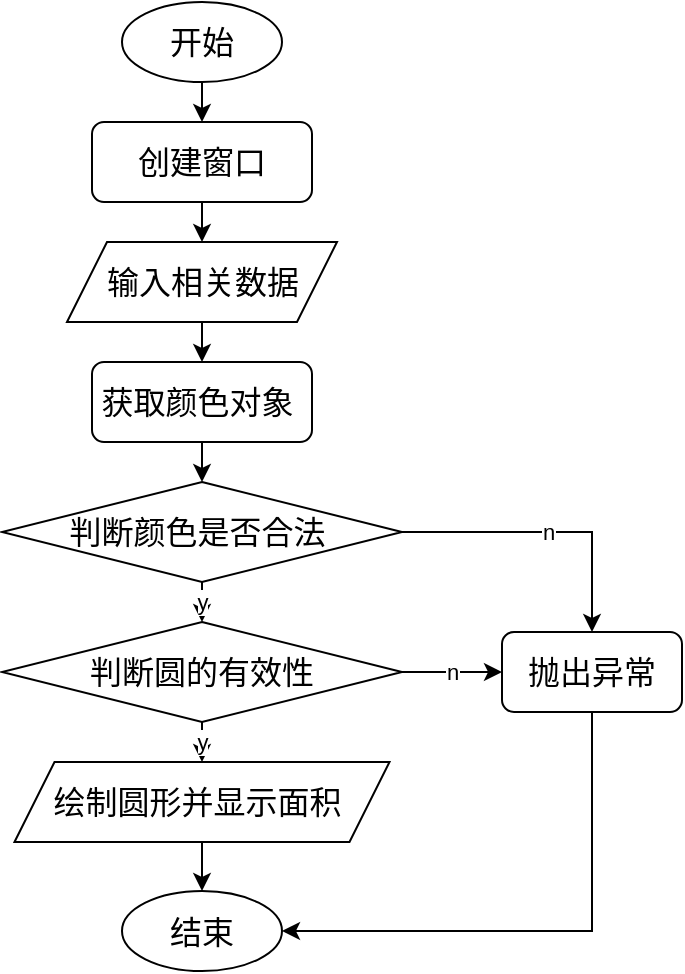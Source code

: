 <mxfile version="25.0.3">
  <diagram name="第 1 页" id="IxdICU4NHLxpQo1UPoSn">
    <mxGraphModel dx="1434" dy="827" grid="0" gridSize="10" guides="1" tooltips="1" connect="1" arrows="1" fold="1" page="1" pageScale="1" pageWidth="827" pageHeight="1169" math="0" shadow="0">
      <root>
        <mxCell id="0" />
        <mxCell id="1" parent="0" />
        <mxCell id="JUDDiuMZoLjBzeaJ1tXE-9" style="edgeStyle=orthogonalEdgeStyle;rounded=0;orthogonalLoop=1;jettySize=auto;html=1;exitX=0.5;exitY=1;exitDx=0;exitDy=0;entryX=0.5;entryY=0;entryDx=0;entryDy=0;" edge="1" parent="1" source="JUDDiuMZoLjBzeaJ1tXE-1" target="JUDDiuMZoLjBzeaJ1tXE-2">
          <mxGeometry relative="1" as="geometry" />
        </mxCell>
        <mxCell id="JUDDiuMZoLjBzeaJ1tXE-1" value="&lt;font style=&quot;font-size: 16px;&quot;&gt;开始&lt;/font&gt;" style="ellipse;whiteSpace=wrap;html=1;" vertex="1" parent="1">
          <mxGeometry x="330" y="140" width="80" height="40" as="geometry" />
        </mxCell>
        <mxCell id="JUDDiuMZoLjBzeaJ1tXE-23" style="edgeStyle=orthogonalEdgeStyle;rounded=0;orthogonalLoop=1;jettySize=auto;html=1;exitX=0.5;exitY=1;exitDx=0;exitDy=0;entryX=0.5;entryY=0;entryDx=0;entryDy=0;" edge="1" parent="1" source="JUDDiuMZoLjBzeaJ1tXE-2" target="JUDDiuMZoLjBzeaJ1tXE-16">
          <mxGeometry relative="1" as="geometry" />
        </mxCell>
        <mxCell id="JUDDiuMZoLjBzeaJ1tXE-2" value="&lt;span style=&quot;text-align: start; font-size: medium;&quot;&gt;创建窗口&lt;/span&gt;" style="rounded=1;whiteSpace=wrap;html=1;" vertex="1" parent="1">
          <mxGeometry x="315" y="200" width="110" height="40" as="geometry" />
        </mxCell>
        <mxCell id="JUDDiuMZoLjBzeaJ1tXE-8" value="&lt;font size=&quot;3&quot;&gt;结束&lt;/font&gt;" style="ellipse;whiteSpace=wrap;html=1;" vertex="1" parent="1">
          <mxGeometry x="330" y="584.5" width="80" height="40" as="geometry" />
        </mxCell>
        <mxCell id="JUDDiuMZoLjBzeaJ1tXE-24" style="edgeStyle=orthogonalEdgeStyle;rounded=0;orthogonalLoop=1;jettySize=auto;html=1;exitX=0.5;exitY=1;exitDx=0;exitDy=0;entryX=0.5;entryY=0;entryDx=0;entryDy=0;" edge="1" parent="1" source="JUDDiuMZoLjBzeaJ1tXE-16" target="JUDDiuMZoLjBzeaJ1tXE-17">
          <mxGeometry relative="1" as="geometry" />
        </mxCell>
        <mxCell id="JUDDiuMZoLjBzeaJ1tXE-16" value="&lt;font style=&quot;font-size: 16px;&quot;&gt;输入相关数据&lt;/font&gt;" style="shape=parallelogram;perimeter=parallelogramPerimeter;whiteSpace=wrap;html=1;fixedSize=1;" vertex="1" parent="1">
          <mxGeometry x="302.5" y="260" width="135" height="40" as="geometry" />
        </mxCell>
        <mxCell id="JUDDiuMZoLjBzeaJ1tXE-25" style="edgeStyle=orthogonalEdgeStyle;rounded=0;orthogonalLoop=1;jettySize=auto;html=1;exitX=0.5;exitY=1;exitDx=0;exitDy=0;entryX=0.5;entryY=0;entryDx=0;entryDy=0;" edge="1" parent="1" source="JUDDiuMZoLjBzeaJ1tXE-17" target="JUDDiuMZoLjBzeaJ1tXE-19">
          <mxGeometry relative="1" as="geometry" />
        </mxCell>
        <mxCell id="JUDDiuMZoLjBzeaJ1tXE-17" value="&lt;span style=&quot;text-align: start; font-size: medium;&quot;&gt;获取颜色对象&amp;nbsp;&lt;/span&gt;" style="rounded=1;whiteSpace=wrap;html=1;" vertex="1" parent="1">
          <mxGeometry x="315" y="320" width="110" height="40" as="geometry" />
        </mxCell>
        <mxCell id="JUDDiuMZoLjBzeaJ1tXE-26" value="y" style="edgeStyle=orthogonalEdgeStyle;rounded=0;orthogonalLoop=1;jettySize=auto;html=1;exitX=0.5;exitY=1;exitDx=0;exitDy=0;entryX=0.5;entryY=0;entryDx=0;entryDy=0;" edge="1" parent="1" source="JUDDiuMZoLjBzeaJ1tXE-19" target="JUDDiuMZoLjBzeaJ1tXE-20">
          <mxGeometry relative="1" as="geometry" />
        </mxCell>
        <mxCell id="JUDDiuMZoLjBzeaJ1tXE-32" value="n" style="edgeStyle=orthogonalEdgeStyle;rounded=0;orthogonalLoop=1;jettySize=auto;html=1;exitX=1;exitY=0.5;exitDx=0;exitDy=0;entryX=0.5;entryY=0;entryDx=0;entryDy=0;" edge="1" parent="1" source="JUDDiuMZoLjBzeaJ1tXE-19" target="JUDDiuMZoLjBzeaJ1tXE-29">
          <mxGeometry relative="1" as="geometry" />
        </mxCell>
        <mxCell id="JUDDiuMZoLjBzeaJ1tXE-19" value="&lt;span style=&quot;text-align: start; font-size: medium;&quot;&gt;判断颜色是否合法&amp;nbsp;&lt;/span&gt;" style="rhombus;whiteSpace=wrap;html=1;" vertex="1" parent="1">
          <mxGeometry x="270" y="380" width="200" height="50" as="geometry" />
        </mxCell>
        <mxCell id="JUDDiuMZoLjBzeaJ1tXE-27" value="y" style="edgeStyle=orthogonalEdgeStyle;rounded=0;orthogonalLoop=1;jettySize=auto;html=1;exitX=0.5;exitY=1;exitDx=0;exitDy=0;entryX=0.5;entryY=0;entryDx=0;entryDy=0;" edge="1" parent="1" source="JUDDiuMZoLjBzeaJ1tXE-20" target="JUDDiuMZoLjBzeaJ1tXE-21">
          <mxGeometry relative="1" as="geometry" />
        </mxCell>
        <mxCell id="JUDDiuMZoLjBzeaJ1tXE-33" value="n" style="edgeStyle=orthogonalEdgeStyle;rounded=0;orthogonalLoop=1;jettySize=auto;html=1;exitX=1;exitY=0.5;exitDx=0;exitDy=0;entryX=0;entryY=0.5;entryDx=0;entryDy=0;" edge="1" parent="1" source="JUDDiuMZoLjBzeaJ1tXE-20" target="JUDDiuMZoLjBzeaJ1tXE-29">
          <mxGeometry relative="1" as="geometry" />
        </mxCell>
        <mxCell id="JUDDiuMZoLjBzeaJ1tXE-20" value="&lt;span style=&quot;text-align: start; font-size: medium;&quot;&gt;判断圆的有效性&lt;/span&gt;" style="rhombus;whiteSpace=wrap;html=1;" vertex="1" parent="1">
          <mxGeometry x="270" y="450" width="200" height="50" as="geometry" />
        </mxCell>
        <mxCell id="JUDDiuMZoLjBzeaJ1tXE-28" style="edgeStyle=orthogonalEdgeStyle;rounded=0;orthogonalLoop=1;jettySize=auto;html=1;exitX=0.5;exitY=1;exitDx=0;exitDy=0;entryX=0.5;entryY=0;entryDx=0;entryDy=0;" edge="1" parent="1" source="JUDDiuMZoLjBzeaJ1tXE-21" target="JUDDiuMZoLjBzeaJ1tXE-8">
          <mxGeometry relative="1" as="geometry" />
        </mxCell>
        <mxCell id="JUDDiuMZoLjBzeaJ1tXE-21" value="&lt;span style=&quot;text-align: start; font-size: medium;&quot;&gt;绘制圆形并显示面积&amp;nbsp;&lt;/span&gt;" style="shape=parallelogram;perimeter=parallelogramPerimeter;whiteSpace=wrap;html=1;fixedSize=1;" vertex="1" parent="1">
          <mxGeometry x="276.25" y="520" width="187.5" height="40" as="geometry" />
        </mxCell>
        <mxCell id="JUDDiuMZoLjBzeaJ1tXE-34" style="edgeStyle=orthogonalEdgeStyle;rounded=0;orthogonalLoop=1;jettySize=auto;html=1;exitX=0.5;exitY=1;exitDx=0;exitDy=0;entryX=1;entryY=0.5;entryDx=0;entryDy=0;" edge="1" parent="1" source="JUDDiuMZoLjBzeaJ1tXE-29" target="JUDDiuMZoLjBzeaJ1tXE-8">
          <mxGeometry relative="1" as="geometry" />
        </mxCell>
        <mxCell id="JUDDiuMZoLjBzeaJ1tXE-29" value="&lt;div style=&quot;text-align: start;&quot;&gt;&lt;font size=&quot;3&quot;&gt;抛出异常&lt;/font&gt;&lt;/div&gt;" style="rounded=1;whiteSpace=wrap;html=1;" vertex="1" parent="1">
          <mxGeometry x="520" y="455" width="90" height="40" as="geometry" />
        </mxCell>
      </root>
    </mxGraphModel>
  </diagram>
</mxfile>
